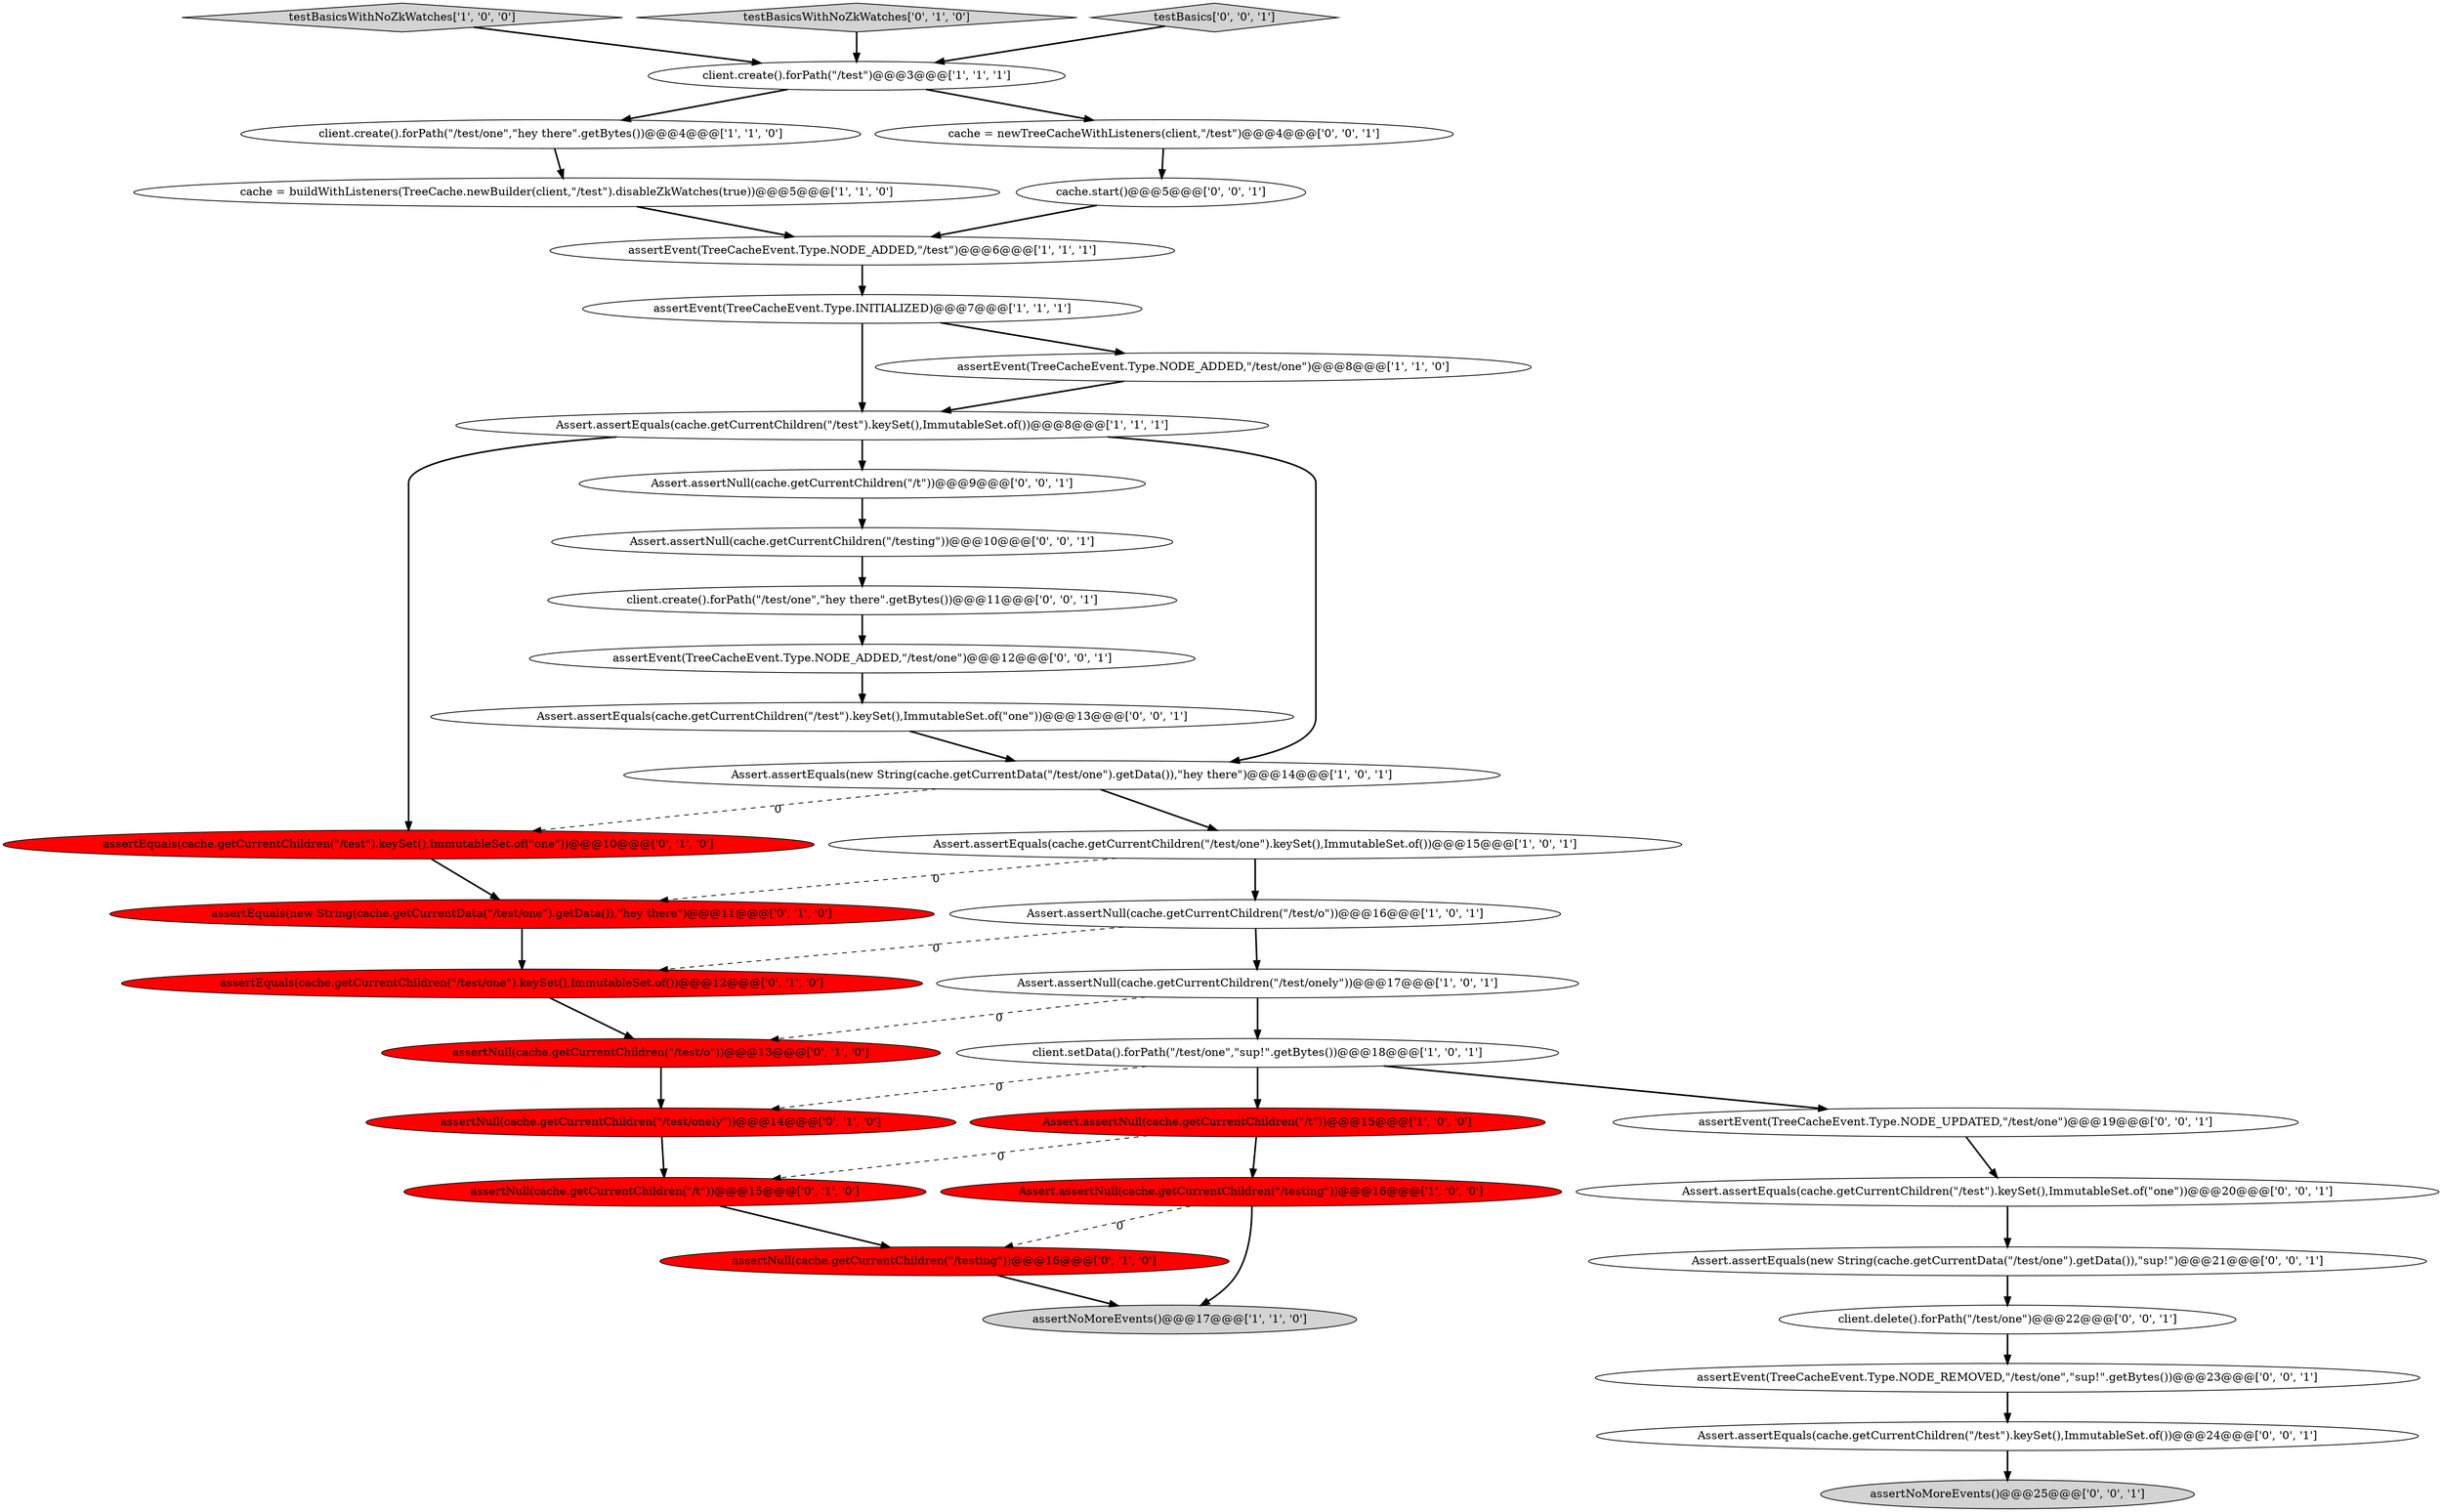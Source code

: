 digraph {
9 [style = filled, label = "client.setData().forPath(\"/test/one\",\"sup!\".getBytes())@@@18@@@['1', '0', '1']", fillcolor = white, shape = ellipse image = "AAA0AAABBB1BBB"];
21 [style = filled, label = "assertNull(cache.getCurrentChildren(\"/testing\"))@@@16@@@['0', '1', '0']", fillcolor = red, shape = ellipse image = "AAA1AAABBB2BBB"];
2 [style = filled, label = "client.create().forPath(\"/test/one\",\"hey there\".getBytes())@@@4@@@['1', '1', '0']", fillcolor = white, shape = ellipse image = "AAA0AAABBB1BBB"];
4 [style = filled, label = "assertNoMoreEvents()@@@17@@@['1', '1', '0']", fillcolor = lightgray, shape = ellipse image = "AAA0AAABBB1BBB"];
35 [style = filled, label = "Assert.assertNull(cache.getCurrentChildren(\"/testing\"))@@@10@@@['0', '0', '1']", fillcolor = white, shape = ellipse image = "AAA0AAABBB3BBB"];
18 [style = filled, label = "assertNull(cache.getCurrentChildren(\"/t\"))@@@15@@@['0', '1', '0']", fillcolor = red, shape = ellipse image = "AAA1AAABBB2BBB"];
8 [style = filled, label = "Assert.assertNull(cache.getCurrentChildren(\"/t\"))@@@15@@@['1', '0', '0']", fillcolor = red, shape = ellipse image = "AAA1AAABBB1BBB"];
20 [style = filled, label = "assertNull(cache.getCurrentChildren(\"/test/onely\"))@@@14@@@['0', '1', '0']", fillcolor = red, shape = ellipse image = "AAA1AAABBB2BBB"];
32 [style = filled, label = "cache.start()@@@5@@@['0', '0', '1']", fillcolor = white, shape = ellipse image = "AAA0AAABBB3BBB"];
17 [style = filled, label = "assertEquals(cache.getCurrentChildren(\"/test\").keySet(),ImmutableSet.of(\"one\"))@@@10@@@['0', '1', '0']", fillcolor = red, shape = ellipse image = "AAA1AAABBB2BBB"];
14 [style = filled, label = "Assert.assertNull(cache.getCurrentChildren(\"/testing\"))@@@16@@@['1', '0', '0']", fillcolor = red, shape = ellipse image = "AAA1AAABBB1BBB"];
25 [style = filled, label = "Assert.assertNull(cache.getCurrentChildren(\"/t\"))@@@9@@@['0', '0', '1']", fillcolor = white, shape = ellipse image = "AAA0AAABBB3BBB"];
12 [style = filled, label = "Assert.assertEquals(cache.getCurrentChildren(\"/test\").keySet(),ImmutableSet.of())@@@8@@@['1', '1', '1']", fillcolor = white, shape = ellipse image = "AAA0AAABBB1BBB"];
30 [style = filled, label = "assertNoMoreEvents()@@@25@@@['0', '0', '1']", fillcolor = lightgray, shape = ellipse image = "AAA0AAABBB3BBB"];
11 [style = filled, label = "Assert.assertNull(cache.getCurrentChildren(\"/test/o\"))@@@16@@@['1', '0', '1']", fillcolor = white, shape = ellipse image = "AAA0AAABBB1BBB"];
10 [style = filled, label = "Assert.assertEquals(cache.getCurrentChildren(\"/test/one\").keySet(),ImmutableSet.of())@@@15@@@['1', '0', '1']", fillcolor = white, shape = ellipse image = "AAA0AAABBB1BBB"];
37 [style = filled, label = "cache = newTreeCacheWithListeners(client,\"/test\")@@@4@@@['0', '0', '1']", fillcolor = white, shape = ellipse image = "AAA0AAABBB3BBB"];
24 [style = filled, label = "Assert.assertEquals(cache.getCurrentChildren(\"/test\").keySet(),ImmutableSet.of())@@@24@@@['0', '0', '1']", fillcolor = white, shape = ellipse image = "AAA0AAABBB3BBB"];
13 [style = filled, label = "Assert.assertNull(cache.getCurrentChildren(\"/test/onely\"))@@@17@@@['1', '0', '1']", fillcolor = white, shape = ellipse image = "AAA0AAABBB1BBB"];
34 [style = filled, label = "assertEvent(TreeCacheEvent.Type.NODE_REMOVED,\"/test/one\",\"sup!\".getBytes())@@@23@@@['0', '0', '1']", fillcolor = white, shape = ellipse image = "AAA0AAABBB3BBB"];
22 [style = filled, label = "assertEquals(cache.getCurrentChildren(\"/test/one\").keySet(),ImmutableSet.of())@@@12@@@['0', '1', '0']", fillcolor = red, shape = ellipse image = "AAA1AAABBB2BBB"];
28 [style = filled, label = "Assert.assertEquals(cache.getCurrentChildren(\"/test\").keySet(),ImmutableSet.of(\"one\"))@@@13@@@['0', '0', '1']", fillcolor = white, shape = ellipse image = "AAA0AAABBB3BBB"];
3 [style = filled, label = "client.create().forPath(\"/test\")@@@3@@@['1', '1', '1']", fillcolor = white, shape = ellipse image = "AAA0AAABBB1BBB"];
15 [style = filled, label = "assertEvent(TreeCacheEvent.Type.NODE_ADDED,\"/test\")@@@6@@@['1', '1', '1']", fillcolor = white, shape = ellipse image = "AAA0AAABBB1BBB"];
16 [style = filled, label = "assertNull(cache.getCurrentChildren(\"/test/o\"))@@@13@@@['0', '1', '0']", fillcolor = red, shape = ellipse image = "AAA1AAABBB2BBB"];
36 [style = filled, label = "client.create().forPath(\"/test/one\",\"hey there\".getBytes())@@@11@@@['0', '0', '1']", fillcolor = white, shape = ellipse image = "AAA0AAABBB3BBB"];
5 [style = filled, label = "Assert.assertEquals(new String(cache.getCurrentData(\"/test/one\").getData()),\"hey there\")@@@14@@@['1', '0', '1']", fillcolor = white, shape = ellipse image = "AAA0AAABBB1BBB"];
1 [style = filled, label = "cache = buildWithListeners(TreeCache.newBuilder(client,\"/test\").disableZkWatches(true))@@@5@@@['1', '1', '0']", fillcolor = white, shape = ellipse image = "AAA0AAABBB1BBB"];
6 [style = filled, label = "testBasicsWithNoZkWatches['1', '0', '0']", fillcolor = lightgray, shape = diamond image = "AAA0AAABBB1BBB"];
23 [style = filled, label = "testBasicsWithNoZkWatches['0', '1', '0']", fillcolor = lightgray, shape = diamond image = "AAA0AAABBB2BBB"];
19 [style = filled, label = "assertEquals(new String(cache.getCurrentData(\"/test/one\").getData()),\"hey there\")@@@11@@@['0', '1', '0']", fillcolor = red, shape = ellipse image = "AAA1AAABBB2BBB"];
31 [style = filled, label = "client.delete().forPath(\"/test/one\")@@@22@@@['0', '0', '1']", fillcolor = white, shape = ellipse image = "AAA0AAABBB3BBB"];
33 [style = filled, label = "Assert.assertEquals(cache.getCurrentChildren(\"/test\").keySet(),ImmutableSet.of(\"one\"))@@@20@@@['0', '0', '1']", fillcolor = white, shape = ellipse image = "AAA0AAABBB3BBB"];
0 [style = filled, label = "assertEvent(TreeCacheEvent.Type.INITIALIZED)@@@7@@@['1', '1', '1']", fillcolor = white, shape = ellipse image = "AAA0AAABBB1BBB"];
38 [style = filled, label = "assertEvent(TreeCacheEvent.Type.NODE_UPDATED,\"/test/one\")@@@19@@@['0', '0', '1']", fillcolor = white, shape = ellipse image = "AAA0AAABBB3BBB"];
26 [style = filled, label = "assertEvent(TreeCacheEvent.Type.NODE_ADDED,\"/test/one\")@@@12@@@['0', '0', '1']", fillcolor = white, shape = ellipse image = "AAA0AAABBB3BBB"];
7 [style = filled, label = "assertEvent(TreeCacheEvent.Type.NODE_ADDED,\"/test/one\")@@@8@@@['1', '1', '0']", fillcolor = white, shape = ellipse image = "AAA0AAABBB1BBB"];
27 [style = filled, label = "Assert.assertEquals(new String(cache.getCurrentData(\"/test/one\").getData()),\"sup!\")@@@21@@@['0', '0', '1']", fillcolor = white, shape = ellipse image = "AAA0AAABBB3BBB"];
29 [style = filled, label = "testBasics['0', '0', '1']", fillcolor = lightgray, shape = diamond image = "AAA0AAABBB3BBB"];
9->20 [style = dashed, label="0"];
5->10 [style = bold, label=""];
6->3 [style = bold, label=""];
28->5 [style = bold, label=""];
12->5 [style = bold, label=""];
3->37 [style = bold, label=""];
7->12 [style = bold, label=""];
22->16 [style = bold, label=""];
2->1 [style = bold, label=""];
10->19 [style = dashed, label="0"];
1->15 [style = bold, label=""];
0->12 [style = bold, label=""];
29->3 [style = bold, label=""];
12->17 [style = bold, label=""];
11->22 [style = dashed, label="0"];
8->14 [style = bold, label=""];
27->31 [style = bold, label=""];
23->3 [style = bold, label=""];
36->26 [style = bold, label=""];
9->8 [style = bold, label=""];
25->35 [style = bold, label=""];
33->27 [style = bold, label=""];
17->19 [style = bold, label=""];
31->34 [style = bold, label=""];
24->30 [style = bold, label=""];
0->7 [style = bold, label=""];
20->18 [style = bold, label=""];
34->24 [style = bold, label=""];
5->17 [style = dashed, label="0"];
3->2 [style = bold, label=""];
12->25 [style = bold, label=""];
15->0 [style = bold, label=""];
11->13 [style = bold, label=""];
32->15 [style = bold, label=""];
13->16 [style = dashed, label="0"];
37->32 [style = bold, label=""];
8->18 [style = dashed, label="0"];
14->21 [style = dashed, label="0"];
13->9 [style = bold, label=""];
21->4 [style = bold, label=""];
18->21 [style = bold, label=""];
35->36 [style = bold, label=""];
26->28 [style = bold, label=""];
9->38 [style = bold, label=""];
38->33 [style = bold, label=""];
16->20 [style = bold, label=""];
19->22 [style = bold, label=""];
14->4 [style = bold, label=""];
10->11 [style = bold, label=""];
}
